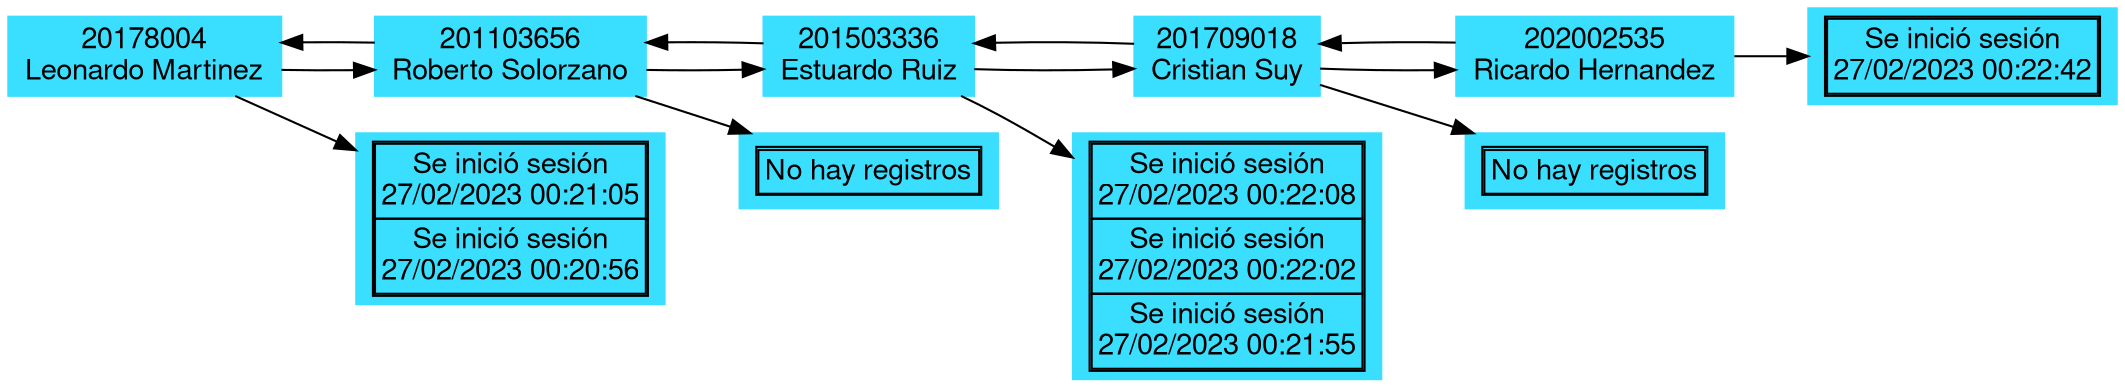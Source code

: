 digraph G {
node[shape=rectangle style=filled pencolor="#00000" color="#3ADEFF" fontname="Helvetica,Arial"];
rankdir=LR;
N0[label="20178004\nLeonardo Martinez"];
N1[label="201103656\nRoberto Solorzano"];
N2[label="201503336\nEstuardo Ruiz"];
N3[label="201709018\nCristian Suy"];
N4[label="202002535\nRicardo Hernandez"];
B0[label=<<table cellspacing="0"><tr><td>Se inició sesión<br/>27/02/2023 00:21:05</td></tr>
<tr><td>Se inició sesión<br/>27/02/2023 00:20:56</td></tr></table>>]
B1[label=<<table cellspacing="0"><tr><td>No hay registros</td></tr></table>>]
B2[label=<<table cellspacing="0"><tr><td>Se inició sesión<br/>27/02/2023 00:22:08</td></tr>
<tr><td>Se inició sesión<br/>27/02/2023 00:22:02</td></tr>
<tr><td>Se inició sesión<br/>27/02/2023 00:21:55</td></tr></table>>]
B3[label=<<table cellspacing="0"><tr><td>No hay registros</td></tr></table>>]
B4[label=<<table cellspacing="0"><tr><td>Se inició sesión<br/>27/02/2023 00:22:42</td></tr></table>>]
N0->N1->N2->N3->N4
N4->N3->N2->N1->N0
N0-> B0
N1-> B1
N2-> B2
N3-> B3
N4-> B4
}